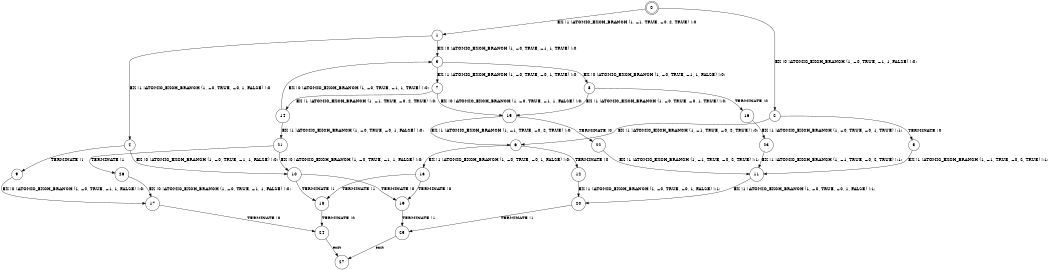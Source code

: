 digraph BCG {
size = "7, 10.5";
center = TRUE;
node [shape = circle];
0 [peripheries = 2];
0 -> 1 [label = "EX !1 !ATOMIC_EXCH_BRANCH (1, +1, TRUE, +0, 2, TRUE) !:0:"];
0 -> 2 [label = "EX !0 !ATOMIC_EXCH_BRANCH (1, +0, TRUE, +1, 1, FALSE) !:0:"];
1 -> 3 [label = "EX !0 !ATOMIC_EXCH_BRANCH (1, +0, TRUE, +1, 1, TRUE) !:0:"];
1 -> 4 [label = "EX !1 !ATOMIC_EXCH_BRANCH (1, +0, TRUE, +0, 1, FALSE) !:0:"];
2 -> 5 [label = "TERMINATE !0"];
2 -> 6 [label = "EX !1 !ATOMIC_EXCH_BRANCH (1, +1, TRUE, +0, 2, TRUE) !:0:"];
3 -> 7 [label = "EX !1 !ATOMIC_EXCH_BRANCH (1, +0, TRUE, +0, 1, TRUE) !:0:"];
3 -> 8 [label = "EX !0 !ATOMIC_EXCH_BRANCH (1, +0, TRUE, +1, 1, FALSE) !:0:"];
4 -> 9 [label = "TERMINATE !1"];
4 -> 10 [label = "EX !0 !ATOMIC_EXCH_BRANCH (1, +0, TRUE, +1, 1, FALSE) !:0:"];
5 -> 11 [label = "EX !1 !ATOMIC_EXCH_BRANCH (1, +1, TRUE, +0, 2, TRUE) !:1:"];
6 -> 12 [label = "TERMINATE !0"];
6 -> 13 [label = "EX !1 !ATOMIC_EXCH_BRANCH (1, +0, TRUE, +0, 1, FALSE) !:0:"];
7 -> 14 [label = "EX !1 !ATOMIC_EXCH_BRANCH (1, +1, TRUE, +0, 2, TRUE) !:0:"];
7 -> 15 [label = "EX !0 !ATOMIC_EXCH_BRANCH (1, +0, TRUE, +1, 1, FALSE) !:0:"];
8 -> 16 [label = "TERMINATE !0"];
8 -> 15 [label = "EX !1 !ATOMIC_EXCH_BRANCH (1, +0, TRUE, +0, 1, TRUE) !:0:"];
9 -> 17 [label = "EX !0 !ATOMIC_EXCH_BRANCH (1, +0, TRUE, +1, 1, FALSE) !:0:"];
10 -> 18 [label = "TERMINATE !1"];
10 -> 19 [label = "TERMINATE !0"];
11 -> 20 [label = "EX !1 !ATOMIC_EXCH_BRANCH (1, +0, TRUE, +0, 1, FALSE) !:1:"];
12 -> 20 [label = "EX !1 !ATOMIC_EXCH_BRANCH (1, +0, TRUE, +0, 1, FALSE) !:1:"];
13 -> 18 [label = "TERMINATE !1"];
13 -> 19 [label = "TERMINATE !0"];
14 -> 21 [label = "EX !1 !ATOMIC_EXCH_BRANCH (1, +0, TRUE, +0, 1, FALSE) !:0:"];
14 -> 3 [label = "EX !0 !ATOMIC_EXCH_BRANCH (1, +0, TRUE, +1, 1, TRUE) !:0:"];
15 -> 22 [label = "TERMINATE !0"];
15 -> 6 [label = "EX !1 !ATOMIC_EXCH_BRANCH (1, +1, TRUE, +0, 2, TRUE) !:0:"];
16 -> 23 [label = "EX !1 !ATOMIC_EXCH_BRANCH (1, +0, TRUE, +0, 1, TRUE) !:1:"];
17 -> 24 [label = "TERMINATE !0"];
18 -> 24 [label = "TERMINATE !0"];
19 -> 25 [label = "TERMINATE !1"];
20 -> 25 [label = "TERMINATE !1"];
21 -> 26 [label = "TERMINATE !1"];
21 -> 10 [label = "EX !0 !ATOMIC_EXCH_BRANCH (1, +0, TRUE, +1, 1, FALSE) !:0:"];
22 -> 11 [label = "EX !1 !ATOMIC_EXCH_BRANCH (1, +1, TRUE, +0, 2, TRUE) !:1:"];
23 -> 11 [label = "EX !1 !ATOMIC_EXCH_BRANCH (1, +1, TRUE, +0, 2, TRUE) !:1:"];
24 -> 27 [label = "exit"];
25 -> 27 [label = "exit"];
26 -> 17 [label = "EX !0 !ATOMIC_EXCH_BRANCH (1, +0, TRUE, +1, 1, FALSE) !:0:"];
}
